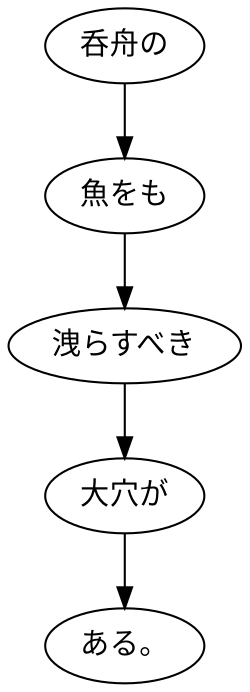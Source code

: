 digraph graph4810 {
	node0 [label="呑舟の"];
	node1 [label="魚をも"];
	node2 [label="洩らすべき"];
	node3 [label="大穴が"];
	node4 [label="ある。"];
	node0 -> node1;
	node1 -> node2;
	node2 -> node3;
	node3 -> node4;
}
